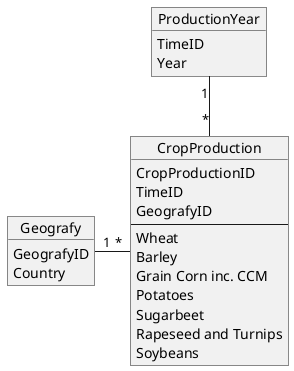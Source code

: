 @startuml
  object ProductionYear{
    TimeID
    Year
  }
  
  object Geografy{
    GeografyID
    Country
  }
  
  object CropProduction{
    CropProductionID
    TimeID
    GeografyID
    ---
    Wheat
    Barley
    Grain Corn inc. CCM
    Potatoes
    Sugarbeet
    Rapeseed and Turnips
    Soybeans
  }
  
  CropProduction "*" -up- "1" ProductionYear
  CropProduction "*" -left- "1" Geografy

@enduml